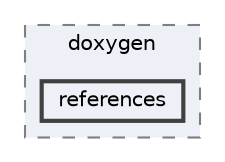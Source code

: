 digraph "external/taskflow/doxygen/references"
{
 // LATEX_PDF_SIZE
  bgcolor="transparent";
  edge [fontname=Helvetica,fontsize=10,labelfontname=Helvetica,labelfontsize=10];
  node [fontname=Helvetica,fontsize=10,shape=box,height=0.2,width=0.4];
  compound=true
  subgraph clusterdir_56e2c1c47c3f6dd7693de5e2667e6bae {
    graph [ bgcolor="#edf0f7", pencolor="grey50", label="doxygen", fontname=Helvetica,fontsize=10 style="filled,dashed", URL="dir_56e2c1c47c3f6dd7693de5e2667e6bae.html",tooltip=""]
  dir_4f524342d9f32f2032786f73417cb118 [label="references", fillcolor="#edf0f7", color="grey25", style="filled,bold", URL="dir_4f524342d9f32f2032786f73417cb118.html",tooltip=""];
  }
}
